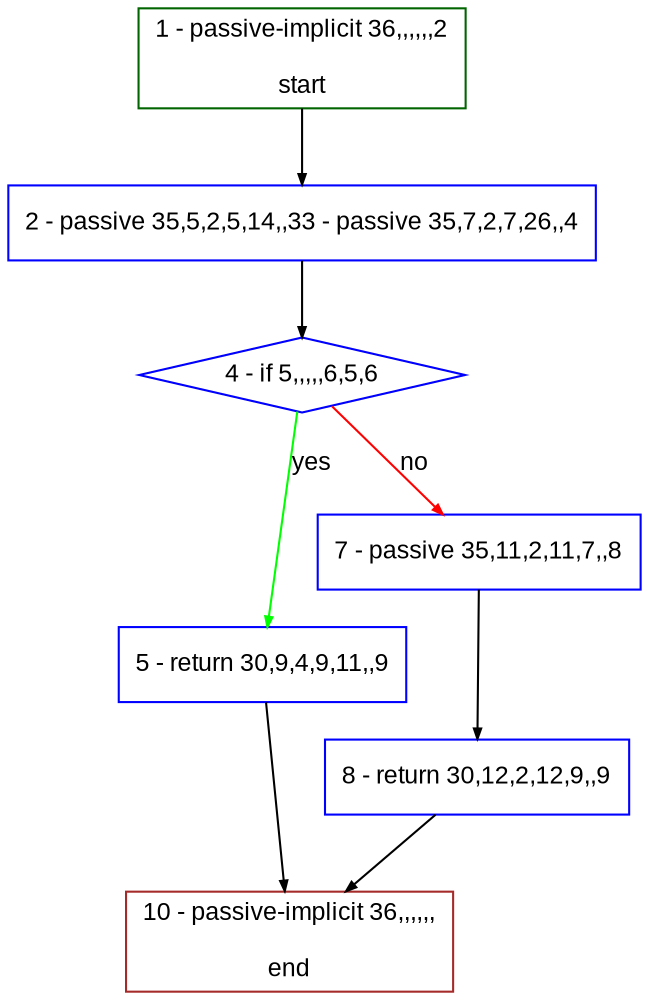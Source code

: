 digraph "" {
  graph [fillcolor="#FFFFCC", label="", bgcolor="white", fontsize="12", pack="true", compound="true", style="rounded,filled", fontname="Arial", packmode="clust"];
  node [node_initialized="no", fillcolor="white", label="", fontsize="12", shape="rectangle", color="grey", fixedsize="false", style="filled", compound="true", fontname="Arial"];
  edge [dir="forward", label="", arrowsize="0.5", fontsize="12", arrowhead="normal", arrowtail="none", lhead="", color="black", ltail="", compound="true", fontcolor="black", fontname="Arial"];
  __N1 [fillcolor="#ffffff", label="2 - passive 35,5,2,5,14,,33 - passive 35,7,2,7,26,,4", shape="box", color="#0000ff", style="filled"];
  __N2 [fillcolor="#ffffff", label="1 - passive-implicit 36,,,,,,2\n\nstart", shape="box", color="#006400", style="filled"];
  __N3 [fillcolor="#ffffff", label="4 - if 5,,,,,6,5,6", shape="diamond", color="#0000ff", style="filled"];
  __N4 [fillcolor="#ffffff", label="5 - return 30,9,4,9,11,,9", shape="box", color="#0000ff", style="filled"];
  __N5 [fillcolor="#ffffff", label="7 - passive 35,11,2,11,7,,8", shape="box", color="#0000ff", style="filled"];
  __N6 [fillcolor="#ffffff", label="10 - passive-implicit 36,,,,,,\n\nend", shape="box", color="#a52a2a", style="filled"];
  __N7 [fillcolor="#ffffff", label="8 - return 30,12,2,12,9,,9", shape="box", color="#0000ff", style="filled"];
  __N2 -> __N1 [dir="forward", label="", arrowhead="normal", arrowtail="none", color="#000000"];
  __N1 -> __N3 [dir="forward", label="", arrowhead="normal", arrowtail="none", color="#000000"];
  __N3 -> __N4 [dir="forward", label="yes", arrowhead="normal", arrowtail="none", color="#00ff00"];
  __N3 -> __N5 [dir="forward", label="no", arrowhead="normal", arrowtail="none", color="#ff0000"];
  __N4 -> __N6 [dir="forward", label="", arrowhead="normal", arrowtail="none", color="#000000"];
  __N5 -> __N7 [dir="forward", label="", arrowhead="normal", arrowtail="none", color="#000000"];
  __N7 -> __N6 [dir="forward", label="", arrowhead="normal", arrowtail="none", color="#000000"];
}
